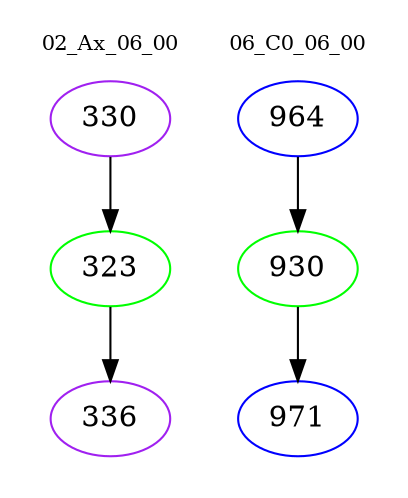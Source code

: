 digraph{
subgraph cluster_0 {
color = white
label = "02_Ax_06_00";
fontsize=10;
T0_330 [label="330", color="purple"]
T0_330 -> T0_323 [color="black"]
T0_323 [label="323", color="green"]
T0_323 -> T0_336 [color="black"]
T0_336 [label="336", color="purple"]
}
subgraph cluster_1 {
color = white
label = "06_C0_06_00";
fontsize=10;
T1_964 [label="964", color="blue"]
T1_964 -> T1_930 [color="black"]
T1_930 [label="930", color="green"]
T1_930 -> T1_971 [color="black"]
T1_971 [label="971", color="blue"]
}
}
